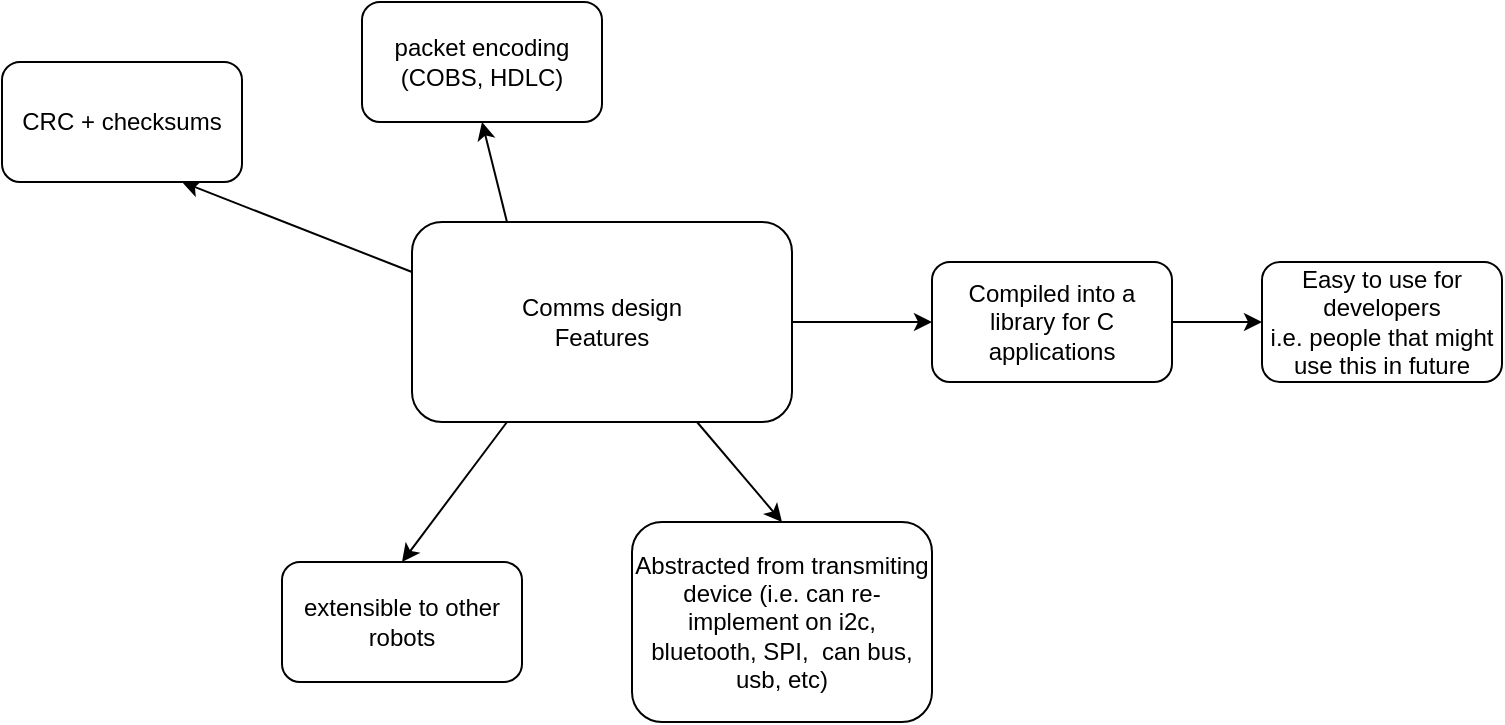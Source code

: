 <mxfile version="19.0.0" type="device"><diagram id="6zIig0A4GLcq9zZUnQfH" name="Page-1"><mxGraphModel dx="862" dy="524" grid="1" gridSize="10" guides="1" tooltips="1" connect="1" arrows="1" fold="1" page="1" pageScale="1" pageWidth="1169" pageHeight="827" math="0" shadow="0"><root><mxCell id="0"/><mxCell id="1" parent="0"/><mxCell id="UYiNWBswGni6yg8QPEl4-9" style="edgeStyle=orthogonalEdgeStyle;rounded=0;orthogonalLoop=1;jettySize=auto;html=1;exitX=1;exitY=0.5;exitDx=0;exitDy=0;entryX=0;entryY=0.5;entryDx=0;entryDy=0;" edge="1" parent="1" source="UYiNWBswGni6yg8QPEl4-1" target="UYiNWBswGni6yg8QPEl4-6"><mxGeometry relative="1" as="geometry"/></mxCell><mxCell id="UYiNWBswGni6yg8QPEl4-11" style="edgeStyle=none;rounded=0;orthogonalLoop=1;jettySize=auto;html=1;exitX=0.25;exitY=1;exitDx=0;exitDy=0;entryX=0.5;entryY=0;entryDx=0;entryDy=0;" edge="1" parent="1" source="UYiNWBswGni6yg8QPEl4-1" target="UYiNWBswGni6yg8QPEl4-3"><mxGeometry relative="1" as="geometry"/></mxCell><mxCell id="UYiNWBswGni6yg8QPEl4-12" style="edgeStyle=none;rounded=0;orthogonalLoop=1;jettySize=auto;html=1;exitX=0.75;exitY=1;exitDx=0;exitDy=0;entryX=0.5;entryY=0;entryDx=0;entryDy=0;" edge="1" parent="1" source="UYiNWBswGni6yg8QPEl4-1" target="UYiNWBswGni6yg8QPEl4-5"><mxGeometry relative="1" as="geometry"/></mxCell><mxCell id="UYiNWBswGni6yg8QPEl4-14" style="edgeStyle=none;rounded=0;orthogonalLoop=1;jettySize=auto;html=1;exitX=0;exitY=0.25;exitDx=0;exitDy=0;entryX=0.75;entryY=1;entryDx=0;entryDy=0;" edge="1" parent="1" source="UYiNWBswGni6yg8QPEl4-1" target="UYiNWBswGni6yg8QPEl4-13"><mxGeometry relative="1" as="geometry"/></mxCell><mxCell id="UYiNWBswGni6yg8QPEl4-16" style="edgeStyle=none;rounded=0;orthogonalLoop=1;jettySize=auto;html=1;exitX=0.25;exitY=0;exitDx=0;exitDy=0;entryX=0.5;entryY=1;entryDx=0;entryDy=0;" edge="1" parent="1" source="UYiNWBswGni6yg8QPEl4-1" target="UYiNWBswGni6yg8QPEl4-15"><mxGeometry relative="1" as="geometry"/></mxCell><mxCell id="UYiNWBswGni6yg8QPEl4-1" value="Comms design&lt;br&gt;Features" style="rounded=1;whiteSpace=wrap;html=1;" vertex="1" parent="1"><mxGeometry x="395" y="130" width="190" height="100" as="geometry"/></mxCell><mxCell id="UYiNWBswGni6yg8QPEl4-3" value="extensible to other robots" style="rounded=1;whiteSpace=wrap;html=1;" vertex="1" parent="1"><mxGeometry x="330" y="300" width="120" height="60" as="geometry"/></mxCell><mxCell id="UYiNWBswGni6yg8QPEl4-5" value="Abstracted from transmiting device (i.e. can re-implement on i2c, bluetooth, SPI,&amp;nbsp; can bus, usb, etc)" style="rounded=1;whiteSpace=wrap;html=1;" vertex="1" parent="1"><mxGeometry x="505" y="280" width="150" height="100" as="geometry"/></mxCell><mxCell id="UYiNWBswGni6yg8QPEl4-7" style="edgeStyle=orthogonalEdgeStyle;rounded=0;orthogonalLoop=1;jettySize=auto;html=1;exitX=1;exitY=0.5;exitDx=0;exitDy=0;entryX=0;entryY=0.5;entryDx=0;entryDy=0;" edge="1" parent="1" source="UYiNWBswGni6yg8QPEl4-6" target="UYiNWBswGni6yg8QPEl4-8"><mxGeometry relative="1" as="geometry"><mxPoint x="850" y="190.059" as="targetPoint"/></mxGeometry></mxCell><mxCell id="UYiNWBswGni6yg8QPEl4-6" value="Compiled into a library for C applications" style="rounded=1;whiteSpace=wrap;html=1;" vertex="1" parent="1"><mxGeometry x="655" y="150" width="120" height="60" as="geometry"/></mxCell><mxCell id="UYiNWBswGni6yg8QPEl4-8" value="Easy to use for developers&lt;br&gt;i.e. people that might use this in future" style="rounded=1;whiteSpace=wrap;html=1;" vertex="1" parent="1"><mxGeometry x="820" y="150" width="120" height="60" as="geometry"/></mxCell><mxCell id="UYiNWBswGni6yg8QPEl4-13" value="CRC + checksums" style="rounded=1;whiteSpace=wrap;html=1;" vertex="1" parent="1"><mxGeometry x="190" y="50" width="120" height="60" as="geometry"/></mxCell><mxCell id="UYiNWBswGni6yg8QPEl4-15" value="packet encoding (COBS, HDLC)" style="rounded=1;whiteSpace=wrap;html=1;" vertex="1" parent="1"><mxGeometry x="370" y="20" width="120" height="60" as="geometry"/></mxCell></root></mxGraphModel></diagram></mxfile>